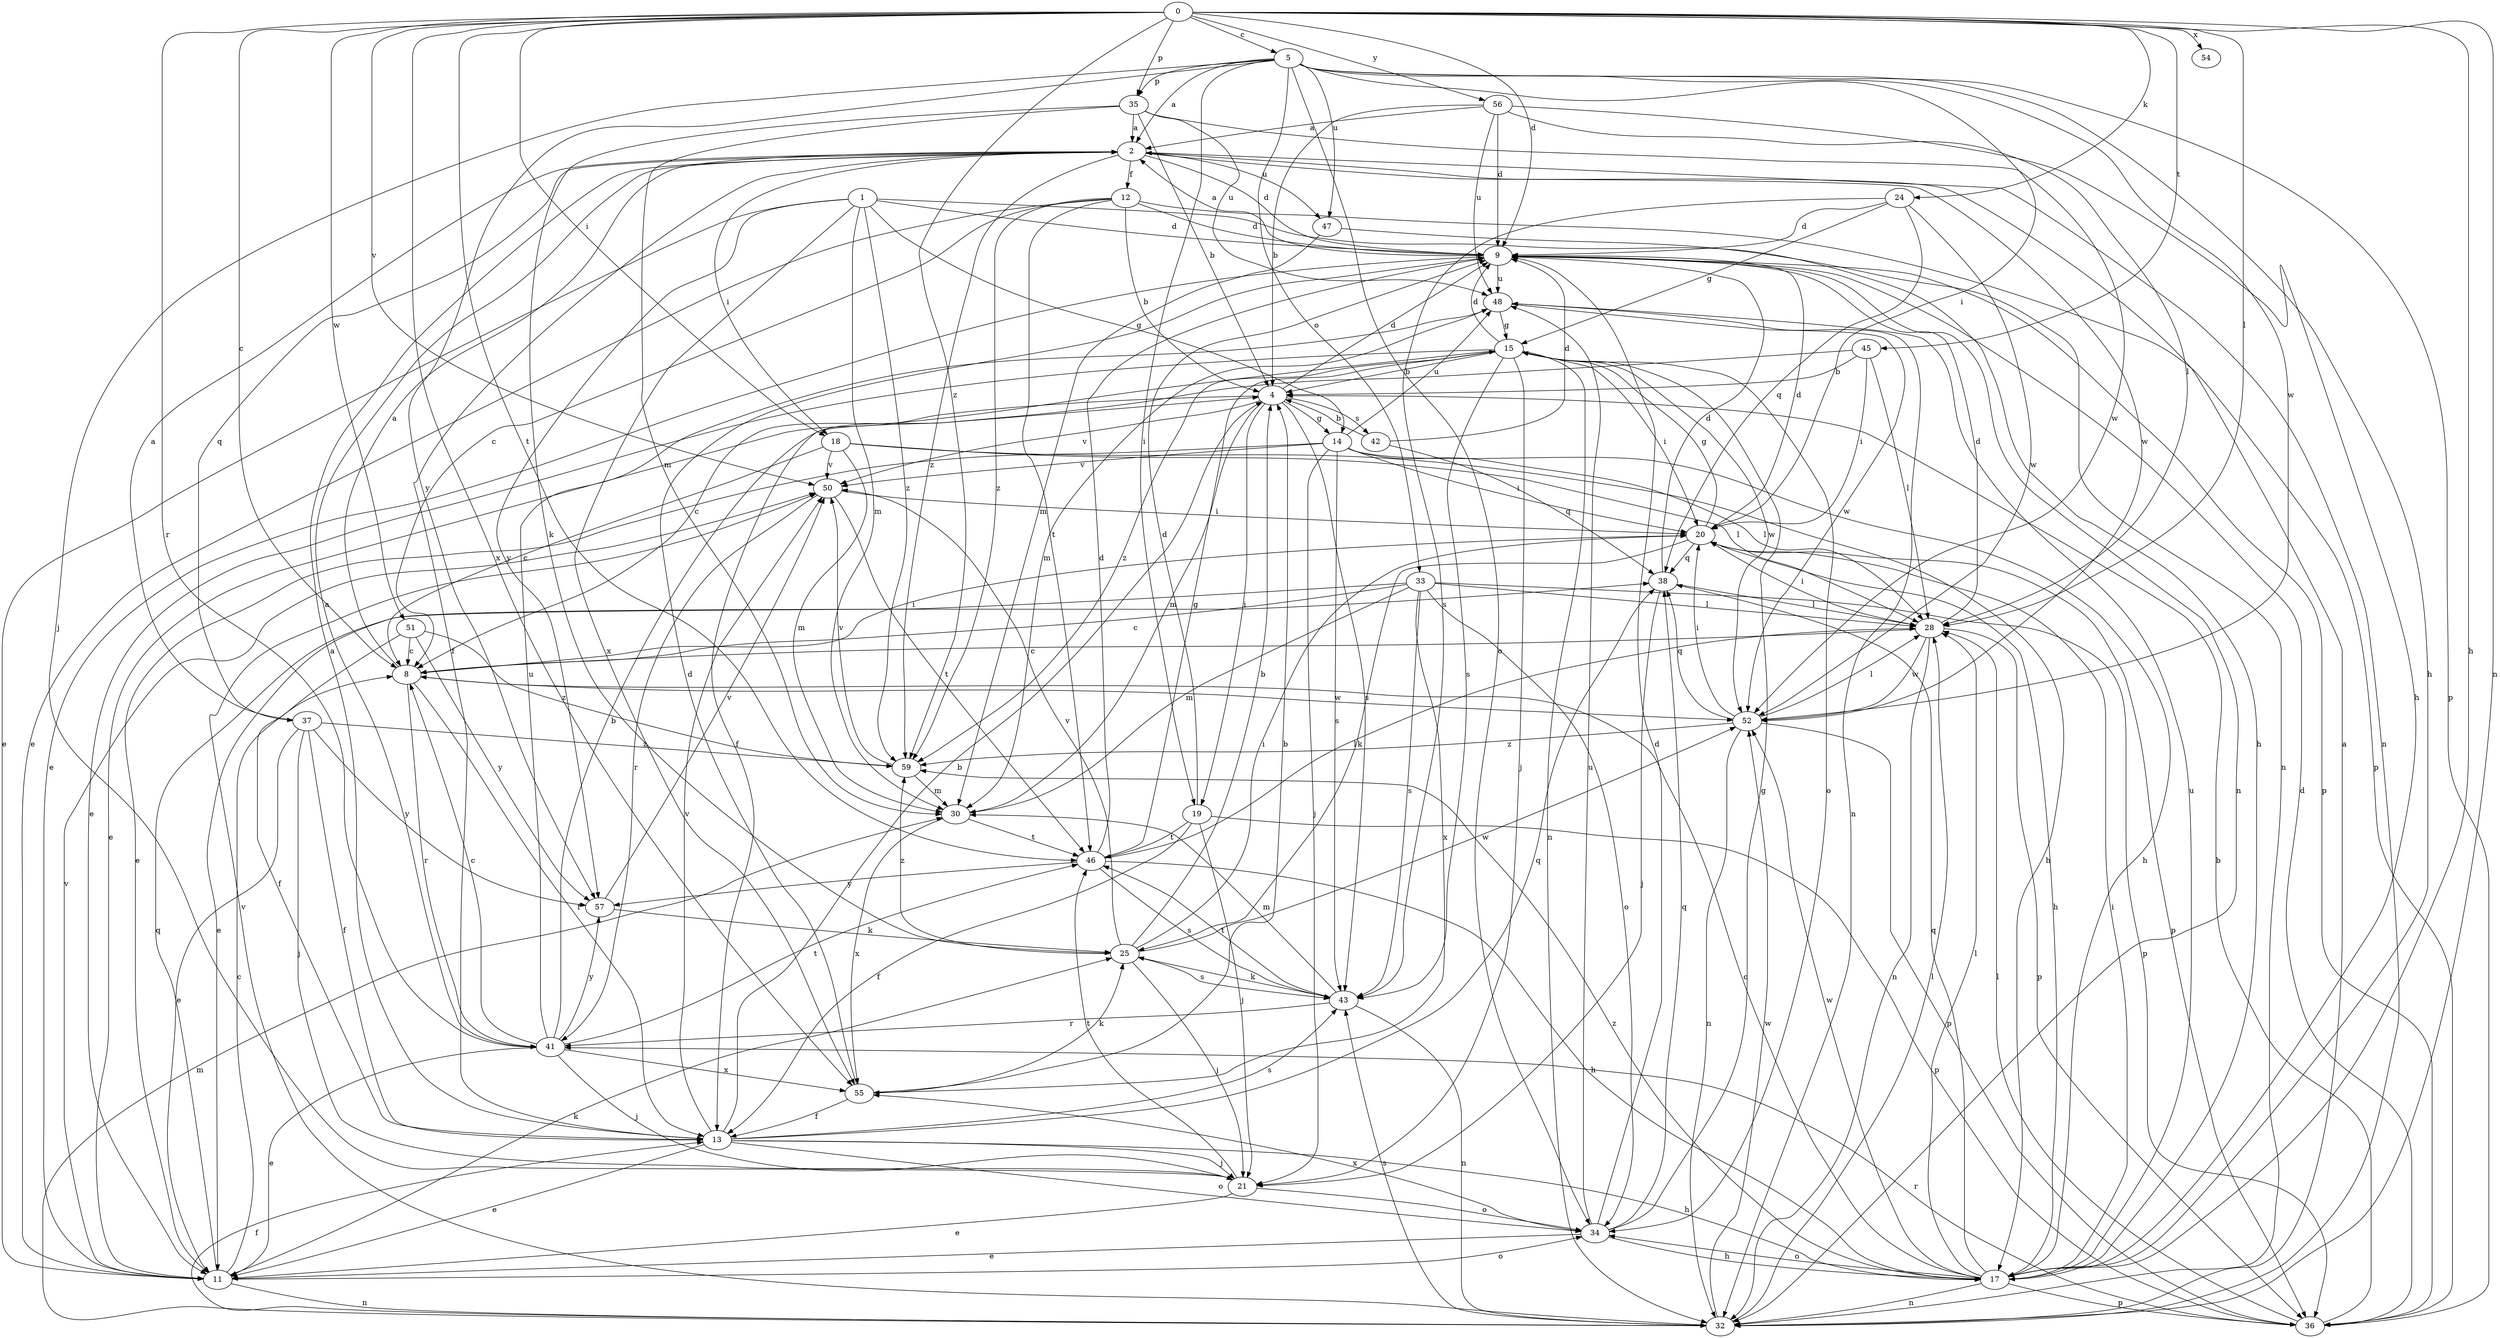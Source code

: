 strict digraph  {
0;
1;
2;
4;
5;
8;
9;
11;
12;
13;
14;
15;
17;
18;
19;
20;
21;
24;
25;
28;
30;
32;
33;
34;
35;
36;
37;
38;
41;
42;
43;
45;
46;
47;
48;
50;
51;
52;
54;
55;
56;
57;
59;
0 -> 5  [label=c];
0 -> 8  [label=c];
0 -> 9  [label=d];
0 -> 17  [label=h];
0 -> 18  [label=i];
0 -> 24  [label=k];
0 -> 28  [label=l];
0 -> 32  [label=n];
0 -> 35  [label=p];
0 -> 41  [label=r];
0 -> 45  [label=t];
0 -> 46  [label=t];
0 -> 50  [label=v];
0 -> 51  [label=w];
0 -> 54  [label=x];
0 -> 55  [label=x];
0 -> 56  [label=y];
0 -> 59  [label=z];
1 -> 9  [label=d];
1 -> 11  [label=e];
1 -> 14  [label=g];
1 -> 17  [label=h];
1 -> 30  [label=m];
1 -> 55  [label=x];
1 -> 57  [label=y];
1 -> 59  [label=z];
2 -> 9  [label=d];
2 -> 12  [label=f];
2 -> 13  [label=f];
2 -> 18  [label=i];
2 -> 32  [label=n];
2 -> 37  [label=q];
2 -> 47  [label=u];
2 -> 52  [label=w];
2 -> 59  [label=z];
4 -> 9  [label=d];
4 -> 11  [label=e];
4 -> 14  [label=g];
4 -> 19  [label=i];
4 -> 30  [label=m];
4 -> 42  [label=s];
4 -> 43  [label=s];
4 -> 50  [label=v];
5 -> 2  [label=a];
5 -> 17  [label=h];
5 -> 19  [label=i];
5 -> 20  [label=i];
5 -> 21  [label=j];
5 -> 33  [label=o];
5 -> 34  [label=o];
5 -> 35  [label=p];
5 -> 36  [label=p];
5 -> 47  [label=u];
5 -> 52  [label=w];
5 -> 57  [label=y];
8 -> 2  [label=a];
8 -> 13  [label=f];
8 -> 20  [label=i];
8 -> 41  [label=r];
8 -> 52  [label=w];
9 -> 2  [label=a];
9 -> 11  [label=e];
9 -> 32  [label=n];
9 -> 36  [label=p];
9 -> 48  [label=u];
11 -> 8  [label=c];
11 -> 25  [label=k];
11 -> 32  [label=n];
11 -> 34  [label=o];
11 -> 38  [label=q];
11 -> 50  [label=v];
12 -> 4  [label=b];
12 -> 8  [label=c];
12 -> 9  [label=d];
12 -> 11  [label=e];
12 -> 36  [label=p];
12 -> 46  [label=t];
12 -> 59  [label=z];
13 -> 2  [label=a];
13 -> 4  [label=b];
13 -> 11  [label=e];
13 -> 17  [label=h];
13 -> 21  [label=j];
13 -> 34  [label=o];
13 -> 38  [label=q];
13 -> 43  [label=s];
13 -> 50  [label=v];
14 -> 11  [label=e];
14 -> 17  [label=h];
14 -> 20  [label=i];
14 -> 21  [label=j];
14 -> 28  [label=l];
14 -> 43  [label=s];
14 -> 48  [label=u];
14 -> 50  [label=v];
15 -> 4  [label=b];
15 -> 8  [label=c];
15 -> 9  [label=d];
15 -> 11  [label=e];
15 -> 20  [label=i];
15 -> 21  [label=j];
15 -> 32  [label=n];
15 -> 34  [label=o];
15 -> 43  [label=s];
15 -> 52  [label=w];
15 -> 59  [label=z];
17 -> 8  [label=c];
17 -> 20  [label=i];
17 -> 28  [label=l];
17 -> 32  [label=n];
17 -> 34  [label=o];
17 -> 36  [label=p];
17 -> 38  [label=q];
17 -> 48  [label=u];
17 -> 52  [label=w];
17 -> 59  [label=z];
18 -> 8  [label=c];
18 -> 17  [label=h];
18 -> 28  [label=l];
18 -> 30  [label=m];
18 -> 50  [label=v];
19 -> 9  [label=d];
19 -> 13  [label=f];
19 -> 21  [label=j];
19 -> 36  [label=p];
19 -> 46  [label=t];
20 -> 9  [label=d];
20 -> 15  [label=g];
20 -> 17  [label=h];
20 -> 25  [label=k];
20 -> 36  [label=p];
20 -> 38  [label=q];
21 -> 11  [label=e];
21 -> 34  [label=o];
21 -> 46  [label=t];
24 -> 9  [label=d];
24 -> 15  [label=g];
24 -> 38  [label=q];
24 -> 43  [label=s];
24 -> 52  [label=w];
25 -> 4  [label=b];
25 -> 20  [label=i];
25 -> 21  [label=j];
25 -> 43  [label=s];
25 -> 50  [label=v];
25 -> 52  [label=w];
25 -> 59  [label=z];
28 -> 8  [label=c];
28 -> 9  [label=d];
28 -> 20  [label=i];
28 -> 32  [label=n];
28 -> 36  [label=p];
28 -> 52  [label=w];
30 -> 46  [label=t];
30 -> 55  [label=x];
32 -> 2  [label=a];
32 -> 13  [label=f];
32 -> 28  [label=l];
32 -> 30  [label=m];
32 -> 43  [label=s];
32 -> 50  [label=v];
32 -> 52  [label=w];
33 -> 8  [label=c];
33 -> 11  [label=e];
33 -> 28  [label=l];
33 -> 30  [label=m];
33 -> 34  [label=o];
33 -> 36  [label=p];
33 -> 43  [label=s];
33 -> 55  [label=x];
34 -> 9  [label=d];
34 -> 11  [label=e];
34 -> 15  [label=g];
34 -> 17  [label=h];
34 -> 38  [label=q];
34 -> 48  [label=u];
34 -> 55  [label=x];
35 -> 2  [label=a];
35 -> 4  [label=b];
35 -> 25  [label=k];
35 -> 30  [label=m];
35 -> 48  [label=u];
35 -> 52  [label=w];
36 -> 4  [label=b];
36 -> 9  [label=d];
36 -> 28  [label=l];
36 -> 41  [label=r];
37 -> 2  [label=a];
37 -> 11  [label=e];
37 -> 13  [label=f];
37 -> 21  [label=j];
37 -> 57  [label=y];
37 -> 59  [label=z];
38 -> 9  [label=d];
38 -> 21  [label=j];
38 -> 28  [label=l];
41 -> 2  [label=a];
41 -> 4  [label=b];
41 -> 8  [label=c];
41 -> 11  [label=e];
41 -> 21  [label=j];
41 -> 46  [label=t];
41 -> 48  [label=u];
41 -> 55  [label=x];
41 -> 57  [label=y];
42 -> 4  [label=b];
42 -> 9  [label=d];
42 -> 38  [label=q];
43 -> 25  [label=k];
43 -> 30  [label=m];
43 -> 32  [label=n];
43 -> 41  [label=r];
43 -> 46  [label=t];
45 -> 4  [label=b];
45 -> 13  [label=f];
45 -> 20  [label=i];
45 -> 28  [label=l];
46 -> 9  [label=d];
46 -> 15  [label=g];
46 -> 17  [label=h];
46 -> 28  [label=l];
46 -> 43  [label=s];
46 -> 57  [label=y];
47 -> 30  [label=m];
47 -> 32  [label=n];
48 -> 15  [label=g];
48 -> 30  [label=m];
48 -> 32  [label=n];
48 -> 52  [label=w];
50 -> 20  [label=i];
50 -> 41  [label=r];
50 -> 46  [label=t];
51 -> 8  [label=c];
51 -> 13  [label=f];
51 -> 57  [label=y];
51 -> 59  [label=z];
52 -> 20  [label=i];
52 -> 28  [label=l];
52 -> 32  [label=n];
52 -> 36  [label=p];
52 -> 38  [label=q];
52 -> 59  [label=z];
55 -> 4  [label=b];
55 -> 9  [label=d];
55 -> 13  [label=f];
55 -> 25  [label=k];
56 -> 2  [label=a];
56 -> 4  [label=b];
56 -> 9  [label=d];
56 -> 17  [label=h];
56 -> 28  [label=l];
56 -> 48  [label=u];
57 -> 25  [label=k];
57 -> 50  [label=v];
59 -> 30  [label=m];
59 -> 50  [label=v];
}
